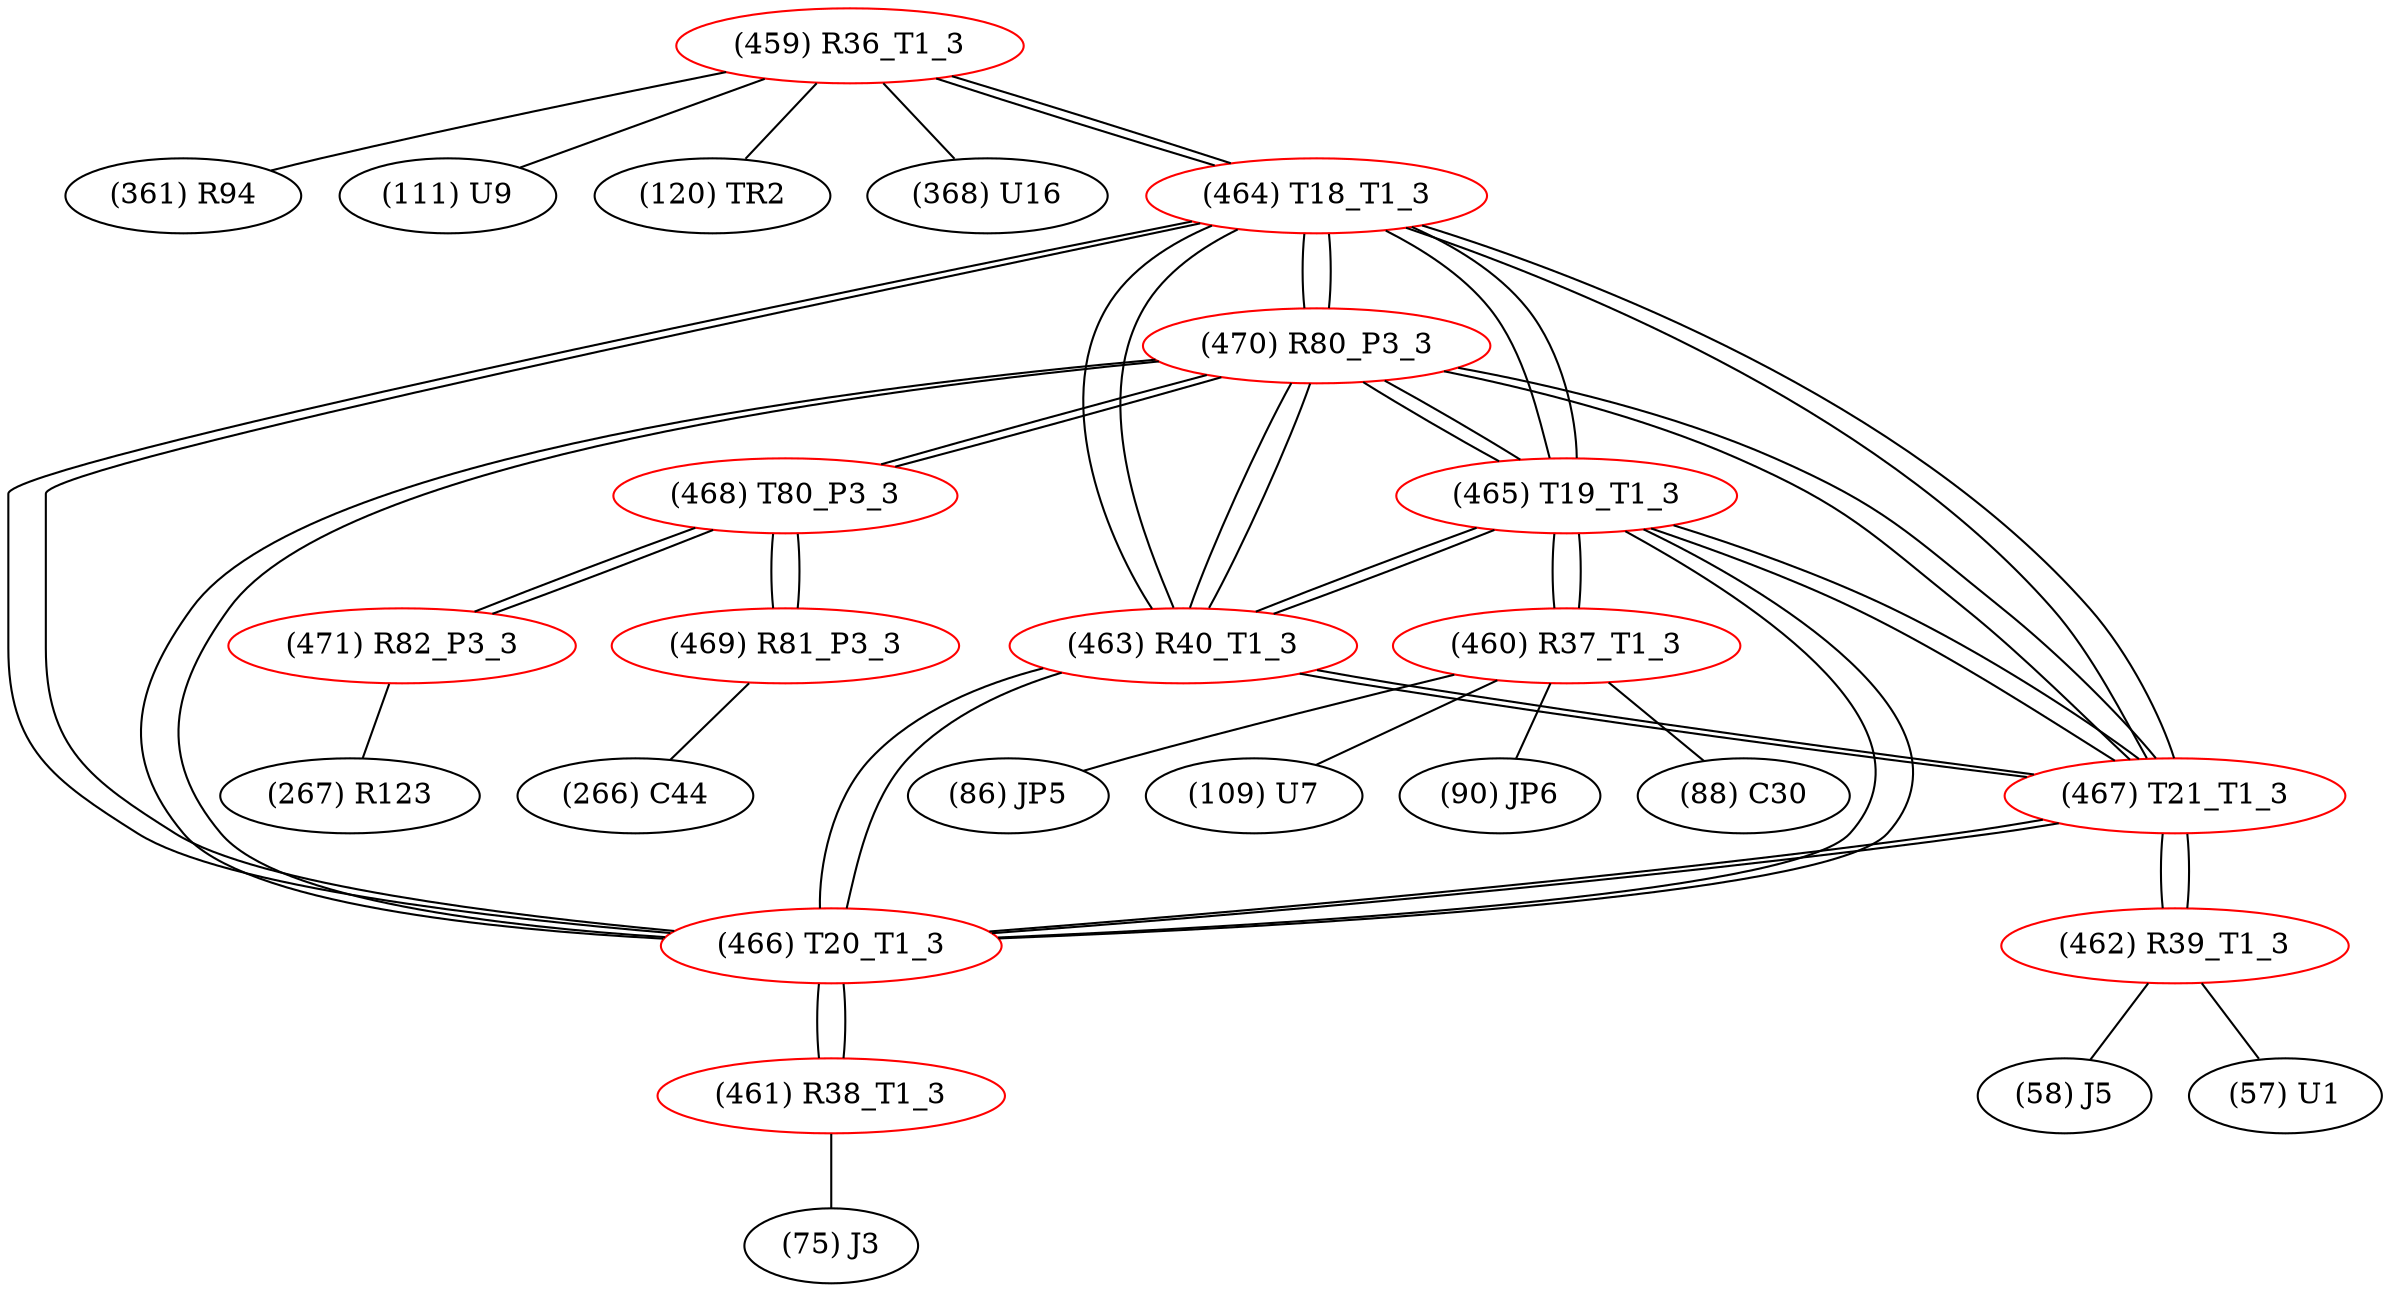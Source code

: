 graph {
	459 [label="(459) R36_T1_3" color=red]
	361 [label="(361) R94"]
	111 [label="(111) U9"]
	120 [label="(120) TR2"]
	368 [label="(368) U16"]
	464 [label="(464) T18_T1_3"]
	460 [label="(460) R37_T1_3" color=red]
	86 [label="(86) JP5"]
	109 [label="(109) U7"]
	90 [label="(90) JP6"]
	88 [label="(88) C30"]
	465 [label="(465) T19_T1_3"]
	461 [label="(461) R38_T1_3" color=red]
	75 [label="(75) J3"]
	466 [label="(466) T20_T1_3"]
	462 [label="(462) R39_T1_3" color=red]
	57 [label="(57) U1"]
	58 [label="(58) J5"]
	467 [label="(467) T21_T1_3"]
	463 [label="(463) R40_T1_3" color=red]
	470 [label="(470) R80_P3_3"]
	464 [label="(464) T18_T1_3"]
	467 [label="(467) T21_T1_3"]
	466 [label="(466) T20_T1_3"]
	465 [label="(465) T19_T1_3"]
	464 [label="(464) T18_T1_3" color=red]
	466 [label="(466) T20_T1_3"]
	465 [label="(465) T19_T1_3"]
	467 [label="(467) T21_T1_3"]
	459 [label="(459) R36_T1_3"]
	470 [label="(470) R80_P3_3"]
	463 [label="(463) R40_T1_3"]
	465 [label="(465) T19_T1_3" color=red]
	466 [label="(466) T20_T1_3"]
	464 [label="(464) T18_T1_3"]
	467 [label="(467) T21_T1_3"]
	460 [label="(460) R37_T1_3"]
	470 [label="(470) R80_P3_3"]
	463 [label="(463) R40_T1_3"]
	466 [label="(466) T20_T1_3" color=red]
	465 [label="(465) T19_T1_3"]
	464 [label="(464) T18_T1_3"]
	467 [label="(467) T21_T1_3"]
	461 [label="(461) R38_T1_3"]
	470 [label="(470) R80_P3_3"]
	463 [label="(463) R40_T1_3"]
	467 [label="(467) T21_T1_3" color=red]
	466 [label="(466) T20_T1_3"]
	465 [label="(465) T19_T1_3"]
	464 [label="(464) T18_T1_3"]
	462 [label="(462) R39_T1_3"]
	470 [label="(470) R80_P3_3"]
	463 [label="(463) R40_T1_3"]
	468 [label="(468) T80_P3_3" color=red]
	469 [label="(469) R81_P3_3"]
	471 [label="(471) R82_P3_3"]
	470 [label="(470) R80_P3_3"]
	469 [label="(469) R81_P3_3" color=red]
	266 [label="(266) C44"]
	468 [label="(468) T80_P3_3"]
	470 [label="(470) R80_P3_3" color=red]
	464 [label="(464) T18_T1_3"]
	467 [label="(467) T21_T1_3"]
	466 [label="(466) T20_T1_3"]
	465 [label="(465) T19_T1_3"]
	463 [label="(463) R40_T1_3"]
	468 [label="(468) T80_P3_3"]
	471 [label="(471) R82_P3_3" color=red]
	267 [label="(267) R123"]
	468 [label="(468) T80_P3_3"]
	459 -- 361
	459 -- 111
	459 -- 120
	459 -- 368
	459 -- 464
	460 -- 86
	460 -- 109
	460 -- 90
	460 -- 88
	460 -- 465
	461 -- 75
	461 -- 466
	462 -- 57
	462 -- 58
	462 -- 467
	463 -- 470
	463 -- 464
	463 -- 467
	463 -- 466
	463 -- 465
	464 -- 466
	464 -- 465
	464 -- 467
	464 -- 459
	464 -- 470
	464 -- 463
	465 -- 466
	465 -- 464
	465 -- 467
	465 -- 460
	465 -- 470
	465 -- 463
	466 -- 465
	466 -- 464
	466 -- 467
	466 -- 461
	466 -- 470
	466 -- 463
	467 -- 466
	467 -- 465
	467 -- 464
	467 -- 462
	467 -- 470
	467 -- 463
	468 -- 469
	468 -- 471
	468 -- 470
	469 -- 266
	469 -- 468
	470 -- 464
	470 -- 467
	470 -- 466
	470 -- 465
	470 -- 463
	470 -- 468
	471 -- 267
	471 -- 468
}